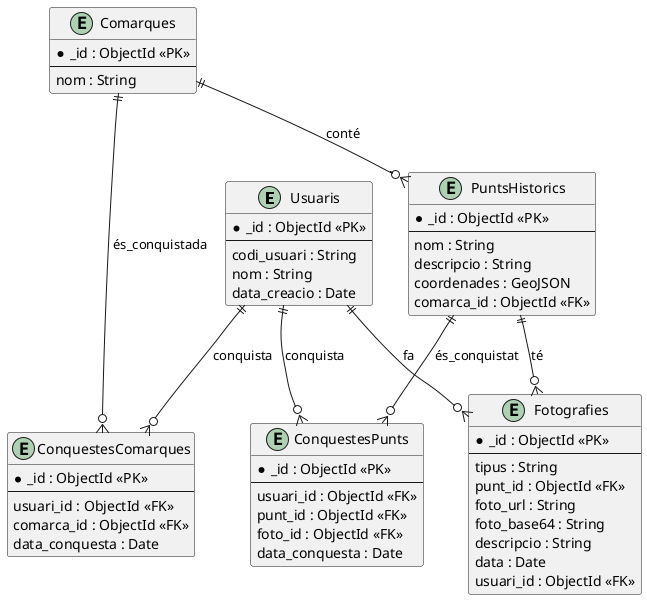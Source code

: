 @startuml

entity Usuaris {
  * _id : ObjectId <<PK>>
  --
  codi_usuari : String
  nom : String
  data_creacio : Date
}

entity PuntsHistorics {
  * _id : ObjectId <<PK>>
  --
  nom : String
  descripcio : String
  coordenades : GeoJSON
  comarca_id : ObjectId <<FK>>
}

entity Comarques {
  * _id : ObjectId <<PK>>
  --
  nom : String
}

entity Fotografies {
  * _id : ObjectId <<PK>>
  --
  tipus : String
  punt_id : ObjectId <<FK>>
  foto_url : String
  foto_base64 : String
  descripcio : String
  data : Date
  usuari_id : ObjectId <<FK>>
}

entity ConquestesPunts {
  * _id : ObjectId <<PK>>
  --
  usuari_id : ObjectId <<FK>>
  punt_id : ObjectId <<FK>>
  foto_id : ObjectId <<FK>>
  data_conquesta : Date
}

entity ConquestesComarques {
  * _id : ObjectId <<PK>>
  --
  usuari_id : ObjectId <<FK>>
  comarca_id : ObjectId <<FK>>
  data_conquesta : Date
}

' Relacions
Usuaris ||--o{ Fotografies : fa
PuntsHistorics ||--o{ Fotografies : té
Comarques ||--o{ PuntsHistorics : conté

Usuaris ||--o{ ConquestesPunts : conquista
PuntsHistorics ||--o{ ConquestesPunts : és_conquistat

Usuaris ||--o{ ConquestesComarques : conquista
Comarques ||--o{ ConquestesComarques : és_conquistada

@enduml
